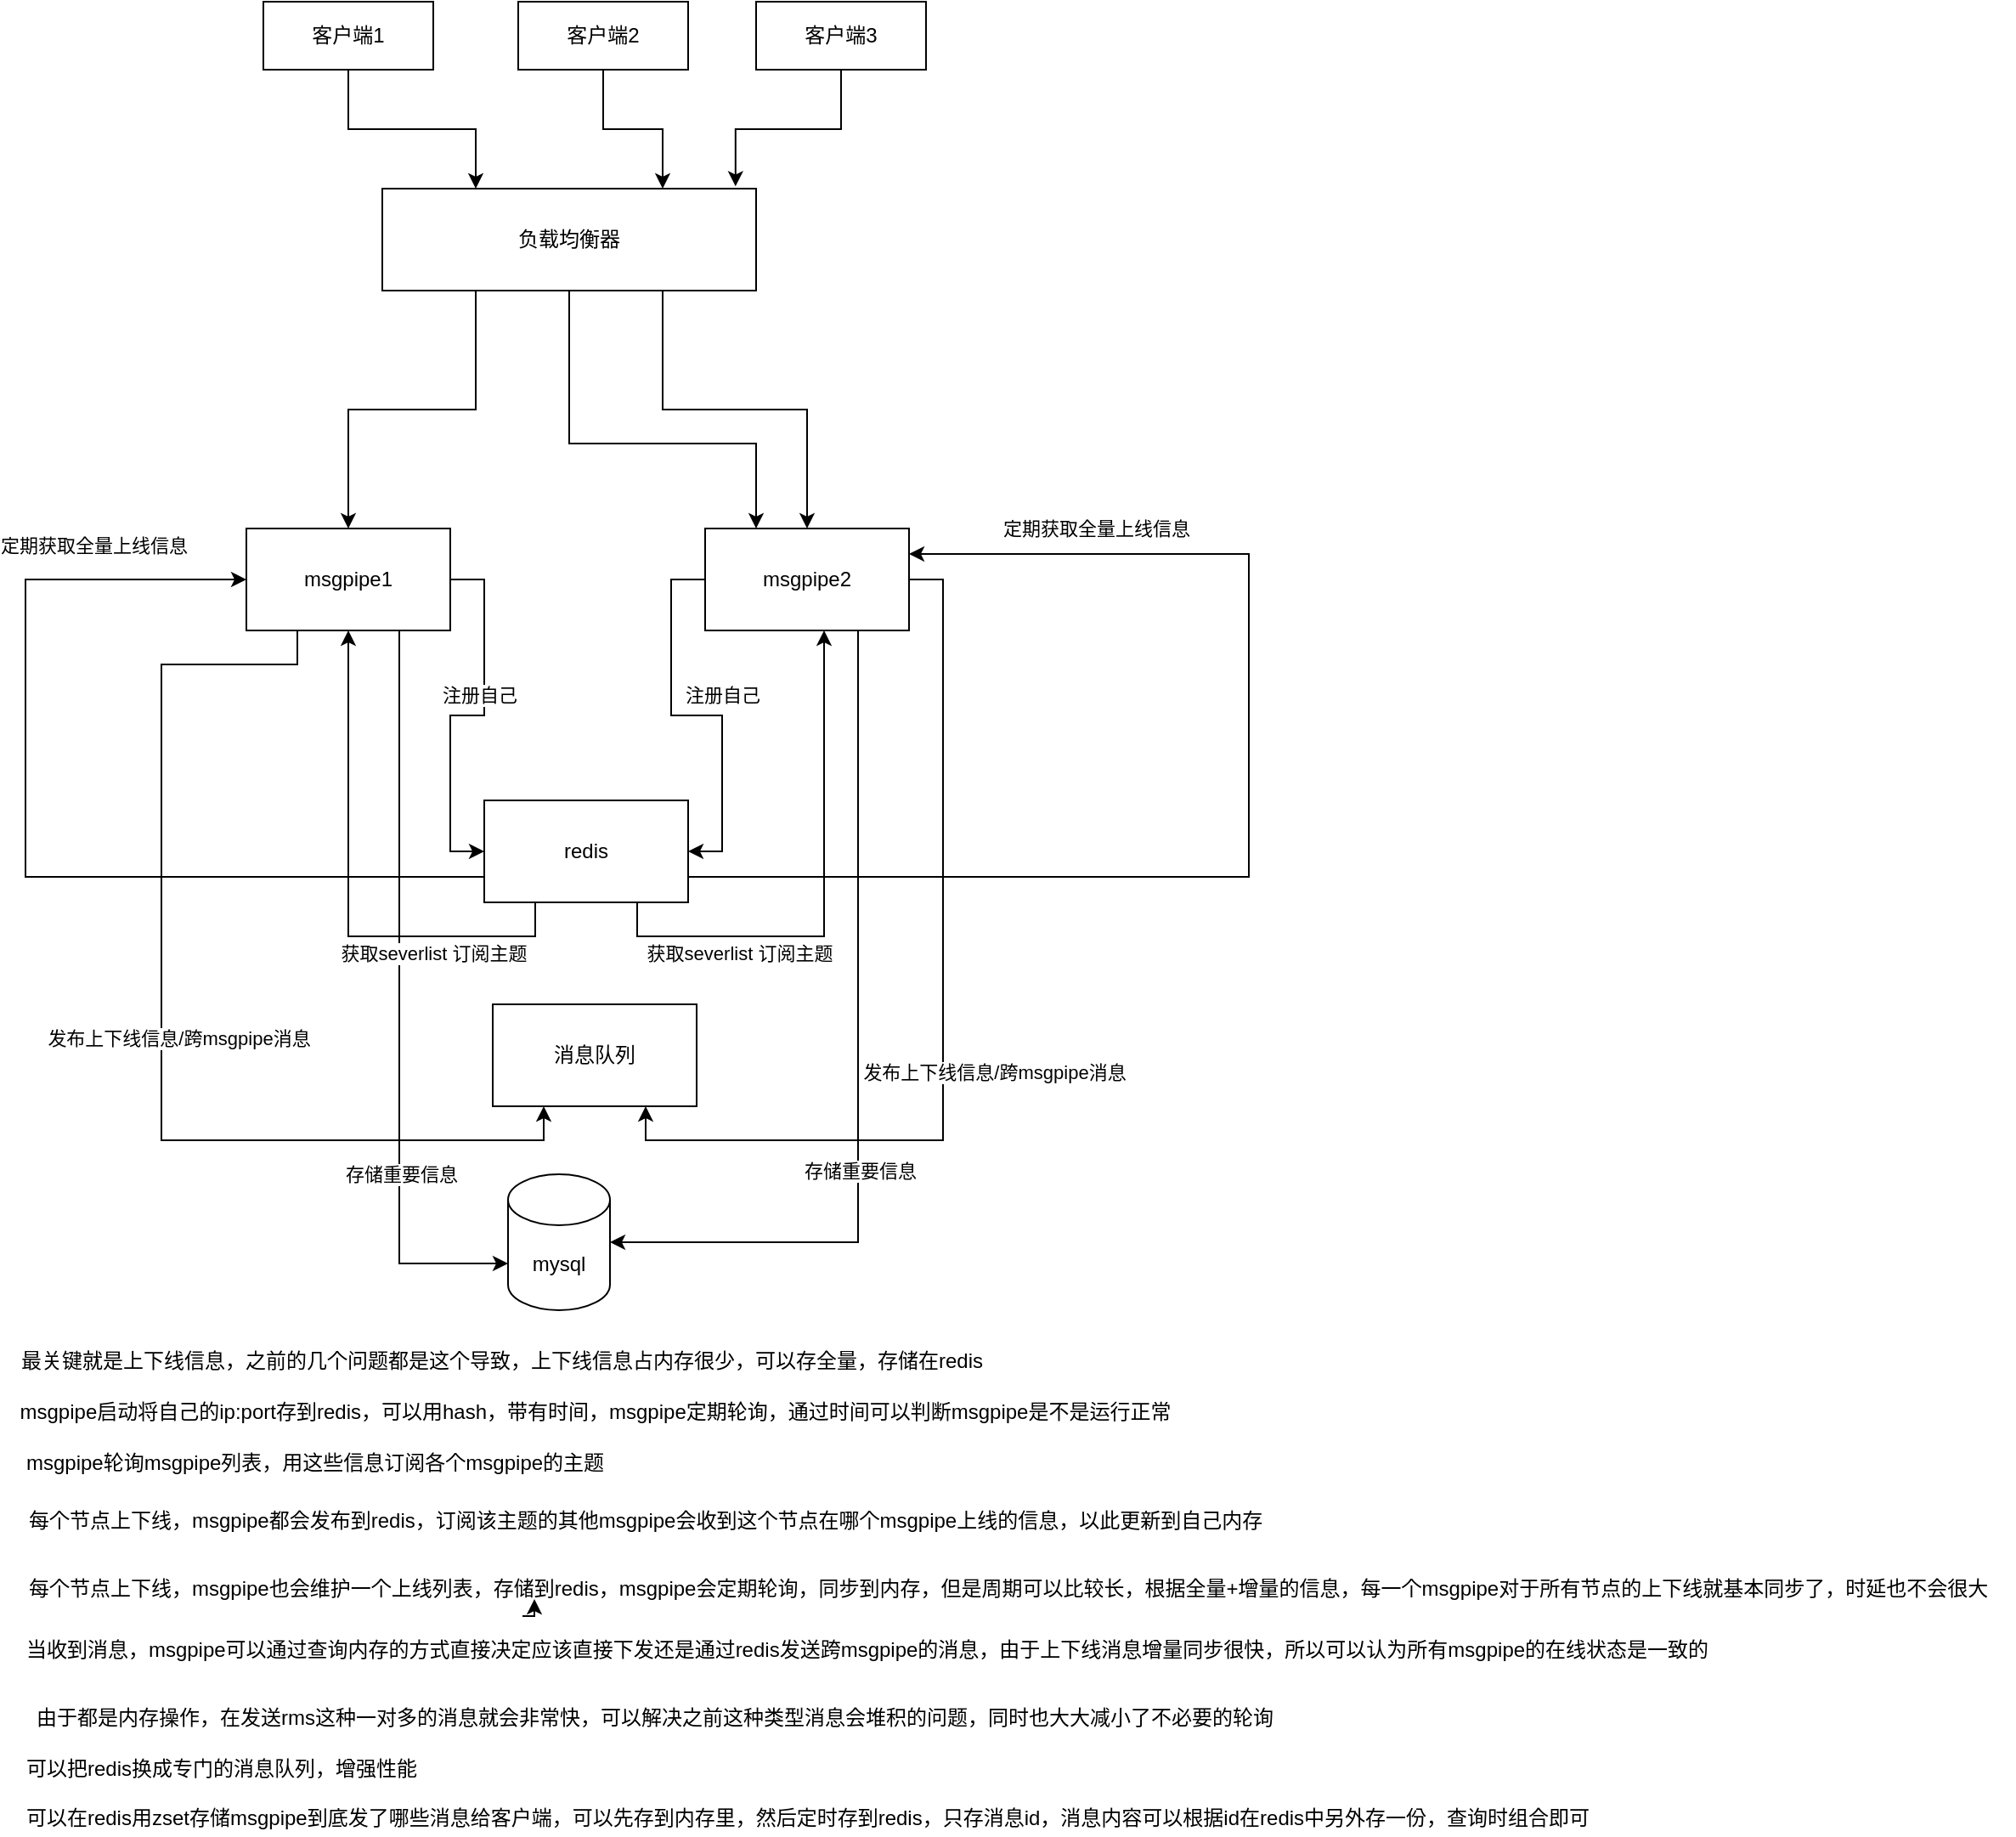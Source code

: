 <mxfile version="14.6.10" type="github">
  <diagram id="Dh_qDPzgqrRzBCMRFW5f" name="Page-1">
    <mxGraphModel dx="1422" dy="737" grid="1" gridSize="10" guides="1" tooltips="1" connect="1" arrows="1" fold="1" page="1" pageScale="1" pageWidth="827" pageHeight="1169" math="0" shadow="0">
      <root>
        <mxCell id="0" />
        <mxCell id="1" parent="0" />
        <mxCell id="6-K_7Z8hWviK-rHHWbJY-27" style="edgeStyle=orthogonalEdgeStyle;rounded=0;orthogonalLoop=1;jettySize=auto;html=1;exitX=0.25;exitY=1;exitDx=0;exitDy=0;entryX=0.5;entryY=0;entryDx=0;entryDy=0;" parent="1" source="6-K_7Z8hWviK-rHHWbJY-1" target="6-K_7Z8hWviK-rHHWbJY-2" edge="1">
          <mxGeometry relative="1" as="geometry" />
        </mxCell>
        <mxCell id="6-K_7Z8hWviK-rHHWbJY-28" style="edgeStyle=orthogonalEdgeStyle;rounded=0;orthogonalLoop=1;jettySize=auto;html=1;exitX=0.75;exitY=1;exitDx=0;exitDy=0;entryX=0.5;entryY=0;entryDx=0;entryDy=0;" parent="1" source="6-K_7Z8hWviK-rHHWbJY-1" target="6-K_7Z8hWviK-rHHWbJY-3" edge="1">
          <mxGeometry relative="1" as="geometry" />
        </mxCell>
        <mxCell id="6-K_7Z8hWviK-rHHWbJY-31" style="edgeStyle=orthogonalEdgeStyle;rounded=0;orthogonalLoop=1;jettySize=auto;html=1;entryX=0.25;entryY=0;entryDx=0;entryDy=0;" parent="1" source="6-K_7Z8hWviK-rHHWbJY-1" target="6-K_7Z8hWviK-rHHWbJY-3" edge="1">
          <mxGeometry relative="1" as="geometry">
            <mxPoint x="500" y="410" as="targetPoint" />
            <Array as="points">
              <mxPoint x="390" y="370" />
              <mxPoint x="500" y="370" />
            </Array>
          </mxGeometry>
        </mxCell>
        <mxCell id="6-K_7Z8hWviK-rHHWbJY-1" value="负载均衡器" style="rounded=0;whiteSpace=wrap;html=1;" parent="1" vertex="1">
          <mxGeometry x="280" y="220" width="220" height="60" as="geometry" />
        </mxCell>
        <mxCell id="6-K_7Z8hWviK-rHHWbJY-7" style="edgeStyle=orthogonalEdgeStyle;rounded=0;orthogonalLoop=1;jettySize=auto;html=1;entryX=0;entryY=0.5;entryDx=0;entryDy=0;" parent="1" source="6-K_7Z8hWviK-rHHWbJY-2" target="6-K_7Z8hWviK-rHHWbJY-6" edge="1">
          <mxGeometry relative="1" as="geometry" />
        </mxCell>
        <mxCell id="6-K_7Z8hWviK-rHHWbJY-8" value="注册自己" style="edgeLabel;html=1;align=center;verticalAlign=middle;resizable=0;points=[];" parent="6-K_7Z8hWviK-rHHWbJY-7" vertex="1" connectable="0">
          <mxGeometry x="-0.2" y="-3" relative="1" as="geometry">
            <mxPoint as="offset" />
          </mxGeometry>
        </mxCell>
        <mxCell id="6-K_7Z8hWviK-rHHWbJY-19" style="edgeStyle=orthogonalEdgeStyle;rounded=0;orthogonalLoop=1;jettySize=auto;html=1;exitX=0.25;exitY=1;exitDx=0;exitDy=0;entryX=0.25;entryY=1;entryDx=0;entryDy=0;" parent="1" source="6-K_7Z8hWviK-rHHWbJY-2" target="i4T0F8s3X3L2UOJmZFRl-1" edge="1">
          <mxGeometry relative="1" as="geometry">
            <Array as="points">
              <mxPoint x="230" y="500" />
              <mxPoint x="150" y="500" />
              <mxPoint x="150" y="780" />
              <mxPoint x="375" y="780" />
            </Array>
          </mxGeometry>
        </mxCell>
        <mxCell id="6-K_7Z8hWviK-rHHWbJY-20" value="发布上下线信息/跨msgpipe消息" style="edgeLabel;html=1;align=center;verticalAlign=middle;resizable=0;points=[];" parent="6-K_7Z8hWviK-rHHWbJY-19" vertex="1" connectable="0">
          <mxGeometry x="-0.259" y="-2" relative="1" as="geometry">
            <mxPoint x="12" y="88" as="offset" />
          </mxGeometry>
        </mxCell>
        <mxCell id="6-K_7Z8hWviK-rHHWbJY-39" style="edgeStyle=orthogonalEdgeStyle;rounded=0;orthogonalLoop=1;jettySize=auto;html=1;exitX=0.75;exitY=1;exitDx=0;exitDy=0;entryX=0;entryY=0;entryDx=0;entryDy=52.5;entryPerimeter=0;" parent="1" source="6-K_7Z8hWviK-rHHWbJY-2" target="6-K_7Z8hWviK-rHHWbJY-34" edge="1">
          <mxGeometry relative="1" as="geometry" />
        </mxCell>
        <mxCell id="6-K_7Z8hWviK-rHHWbJY-42" value="存储重要信息" style="edgeLabel;html=1;align=center;verticalAlign=middle;resizable=0;points=[];" parent="6-K_7Z8hWviK-rHHWbJY-39" vertex="1" connectable="0">
          <mxGeometry x="0.466" y="1" relative="1" as="geometry">
            <mxPoint as="offset" />
          </mxGeometry>
        </mxCell>
        <mxCell id="6-K_7Z8hWviK-rHHWbJY-2" value="msgpipe1" style="rounded=0;whiteSpace=wrap;html=1;" parent="1" vertex="1">
          <mxGeometry x="200" y="420" width="120" height="60" as="geometry" />
        </mxCell>
        <mxCell id="6-K_7Z8hWviK-rHHWbJY-9" style="edgeStyle=orthogonalEdgeStyle;rounded=0;orthogonalLoop=1;jettySize=auto;html=1;entryX=1;entryY=0.5;entryDx=0;entryDy=0;" parent="1" source="6-K_7Z8hWviK-rHHWbJY-3" target="6-K_7Z8hWviK-rHHWbJY-6" edge="1">
          <mxGeometry relative="1" as="geometry" />
        </mxCell>
        <mxCell id="6-K_7Z8hWviK-rHHWbJY-10" value="&lt;span style=&quot;color: rgba(0 , 0 , 0 , 0) ; font-family: monospace ; font-size: 0px ; background-color: rgb(248 , 249 , 250)&quot;&gt;%3CmxGraphModel%3E%3Croot%3E%3CmxCell%20id%3D%220%22%2F%3E%3CmxCell%20id%3D%221%22%20parent%3D%220%22%2F%3E%3CmxCell%20id%3D%222%22%20value%3D%22%E8%AE%BE%E7%BD%AE%E8%87%AA%E5%B7%B1%E5%88%B0hash%20serverlist%22%20style%3D%22edgeLabel%3Bhtml%3D1%3Balign%3Dcenter%3BverticalAlign%3Dmiddle%3Bresizable%3D0%3Bpoints%3D%5B%5D%3B%22%20vertex%3D%221%22%20connectable%3D%220%22%20parent%3D%221%22%3E%3CmxGeometry%20x%3D%22337%22%20y%3D%22518%22%20as%3D%22geometry%22%2F%3E%3C%2FmxCell%3E%3C%2Froot%3E%3C%2FmxGraphModel%3&lt;/span&gt;" style="edgeLabel;html=1;align=center;verticalAlign=middle;resizable=0;points=[];" parent="6-K_7Z8hWviK-rHHWbJY-9" vertex="1" connectable="0">
          <mxGeometry x="-0.252" y="2" relative="1" as="geometry">
            <mxPoint as="offset" />
          </mxGeometry>
        </mxCell>
        <mxCell id="6-K_7Z8hWviK-rHHWbJY-11" value="注册自己" style="edgeLabel;html=1;align=center;verticalAlign=middle;resizable=0;points=[];" parent="6-K_7Z8hWviK-rHHWbJY-9" vertex="1" connectable="0">
          <mxGeometry x="-0.235" y="1" relative="1" as="geometry">
            <mxPoint x="29" as="offset" />
          </mxGeometry>
        </mxCell>
        <mxCell id="6-K_7Z8hWviK-rHHWbJY-40" style="edgeStyle=orthogonalEdgeStyle;rounded=0;orthogonalLoop=1;jettySize=auto;html=1;exitX=0.75;exitY=1;exitDx=0;exitDy=0;entryX=1;entryY=0.5;entryDx=0;entryDy=0;entryPerimeter=0;" parent="1" source="6-K_7Z8hWviK-rHHWbJY-3" target="6-K_7Z8hWviK-rHHWbJY-34" edge="1">
          <mxGeometry relative="1" as="geometry" />
        </mxCell>
        <mxCell id="6-K_7Z8hWviK-rHHWbJY-41" value="存储重要信息" style="edgeLabel;html=1;align=center;verticalAlign=middle;resizable=0;points=[];" parent="6-K_7Z8hWviK-rHHWbJY-40" vertex="1" connectable="0">
          <mxGeometry x="0.257" y="1" relative="1" as="geometry">
            <mxPoint as="offset" />
          </mxGeometry>
        </mxCell>
        <mxCell id="6-K_7Z8hWviK-rHHWbJY-3" value="msgpipe2" style="rounded=0;whiteSpace=wrap;html=1;" parent="1" vertex="1">
          <mxGeometry x="470" y="420" width="120" height="60" as="geometry" />
        </mxCell>
        <mxCell id="6-K_7Z8hWviK-rHHWbJY-25" style="edgeStyle=orthogonalEdgeStyle;rounded=0;orthogonalLoop=1;jettySize=auto;html=1;exitX=0.5;exitY=1;exitDx=0;exitDy=0;entryX=0.25;entryY=0;entryDx=0;entryDy=0;" parent="1" source="6-K_7Z8hWviK-rHHWbJY-4" target="6-K_7Z8hWviK-rHHWbJY-1" edge="1">
          <mxGeometry relative="1" as="geometry" />
        </mxCell>
        <mxCell id="6-K_7Z8hWviK-rHHWbJY-4" value="客户端1" style="rounded=0;whiteSpace=wrap;html=1;" parent="1" vertex="1">
          <mxGeometry x="210" y="110" width="100" height="40" as="geometry" />
        </mxCell>
        <mxCell id="6-K_7Z8hWviK-rHHWbJY-26" style="edgeStyle=orthogonalEdgeStyle;rounded=0;orthogonalLoop=1;jettySize=auto;html=1;exitX=0.5;exitY=1;exitDx=0;exitDy=0;entryX=0.75;entryY=0;entryDx=0;entryDy=0;" parent="1" source="6-K_7Z8hWviK-rHHWbJY-5" target="6-K_7Z8hWviK-rHHWbJY-1" edge="1">
          <mxGeometry relative="1" as="geometry" />
        </mxCell>
        <mxCell id="6-K_7Z8hWviK-rHHWbJY-5" value="客户端2" style="rounded=0;whiteSpace=wrap;html=1;" parent="1" vertex="1">
          <mxGeometry x="360" y="110" width="100" height="40" as="geometry" />
        </mxCell>
        <mxCell id="6-K_7Z8hWviK-rHHWbJY-15" style="edgeStyle=orthogonalEdgeStyle;rounded=0;orthogonalLoop=1;jettySize=auto;html=1;exitX=0.25;exitY=1;exitDx=0;exitDy=0;entryX=0.5;entryY=1;entryDx=0;entryDy=0;" parent="1" source="6-K_7Z8hWviK-rHHWbJY-6" target="6-K_7Z8hWviK-rHHWbJY-2" edge="1">
          <mxGeometry relative="1" as="geometry">
            <Array as="points">
              <mxPoint x="370" y="660" />
              <mxPoint x="260" y="660" />
            </Array>
          </mxGeometry>
        </mxCell>
        <mxCell id="6-K_7Z8hWviK-rHHWbJY-16" value="获取severlist 订阅主题" style="edgeLabel;html=1;align=center;verticalAlign=middle;resizable=0;points=[];" parent="6-K_7Z8hWviK-rHHWbJY-15" vertex="1" connectable="0">
          <mxGeometry x="0.164" y="1" relative="1" as="geometry">
            <mxPoint x="51" y="60" as="offset" />
          </mxGeometry>
        </mxCell>
        <mxCell id="6-K_7Z8hWviK-rHHWbJY-32" style="edgeStyle=orthogonalEdgeStyle;rounded=0;orthogonalLoop=1;jettySize=auto;html=1;exitX=0;exitY=0.75;exitDx=0;exitDy=0;entryX=0;entryY=0.5;entryDx=0;entryDy=0;" parent="1" source="6-K_7Z8hWviK-rHHWbJY-6" target="6-K_7Z8hWviK-rHHWbJY-2" edge="1">
          <mxGeometry relative="1" as="geometry">
            <Array as="points">
              <mxPoint x="70" y="625" />
              <mxPoint x="70" y="450" />
            </Array>
          </mxGeometry>
        </mxCell>
        <mxCell id="6-K_7Z8hWviK-rHHWbJY-33" value="定期获取全量上线信息" style="edgeLabel;html=1;align=center;verticalAlign=middle;resizable=0;points=[];" parent="6-K_7Z8hWviK-rHHWbJY-32" vertex="1" connectable="0">
          <mxGeometry x="-0.481" relative="1" as="geometry">
            <mxPoint x="-81" y="-195" as="offset" />
          </mxGeometry>
        </mxCell>
        <mxCell id="6-K_7Z8hWviK-rHHWbJY-6" value="redis" style="rounded=0;whiteSpace=wrap;html=1;" parent="1" vertex="1">
          <mxGeometry x="340" y="580" width="120" height="60" as="geometry" />
        </mxCell>
        <mxCell id="6-K_7Z8hWviK-rHHWbJY-17" style="edgeStyle=orthogonalEdgeStyle;rounded=0;orthogonalLoop=1;jettySize=auto;html=1;entryX=0.5;entryY=1;entryDx=0;entryDy=0;exitX=0.75;exitY=1;exitDx=0;exitDy=0;" parent="1" source="6-K_7Z8hWviK-rHHWbJY-6" edge="1">
          <mxGeometry relative="1" as="geometry">
            <mxPoint x="420" y="650" as="sourcePoint" />
            <mxPoint x="540" y="480" as="targetPoint" />
            <Array as="points">
              <mxPoint x="430" y="660" />
              <mxPoint x="540" y="660" />
            </Array>
          </mxGeometry>
        </mxCell>
        <mxCell id="6-K_7Z8hWviK-rHHWbJY-18" value="获取severlist 订阅主题" style="edgeLabel;html=1;align=center;verticalAlign=middle;resizable=0;points=[];" parent="6-K_7Z8hWviK-rHHWbJY-17" vertex="1" connectable="0">
          <mxGeometry x="0.164" y="1" relative="1" as="geometry">
            <mxPoint x="-49" y="60" as="offset" />
          </mxGeometry>
        </mxCell>
        <mxCell id="6-K_7Z8hWviK-rHHWbJY-23" style="edgeStyle=orthogonalEdgeStyle;rounded=0;orthogonalLoop=1;jettySize=auto;html=1;exitX=1;exitY=0.5;exitDx=0;exitDy=0;entryX=0.75;entryY=1;entryDx=0;entryDy=0;" parent="1" source="6-K_7Z8hWviK-rHHWbJY-3" target="i4T0F8s3X3L2UOJmZFRl-1" edge="1">
          <mxGeometry relative="1" as="geometry">
            <mxPoint x="590" y="505" as="sourcePoint" />
            <mxPoint x="730" y="665" as="targetPoint" />
          </mxGeometry>
        </mxCell>
        <mxCell id="6-K_7Z8hWviK-rHHWbJY-24" value="发布上下线信息/跨msgpipe消息" style="edgeLabel;html=1;align=center;verticalAlign=middle;resizable=0;points=[];" parent="6-K_7Z8hWviK-rHHWbJY-23" vertex="1" connectable="0">
          <mxGeometry x="-0.259" y="-2" relative="1" as="geometry">
            <mxPoint x="32" y="108" as="offset" />
          </mxGeometry>
        </mxCell>
        <mxCell id="6-K_7Z8hWviK-rHHWbJY-30" style="edgeStyle=orthogonalEdgeStyle;rounded=0;orthogonalLoop=1;jettySize=auto;html=1;exitX=0.5;exitY=1;exitDx=0;exitDy=0;entryX=0.945;entryY=-0.022;entryDx=0;entryDy=0;entryPerimeter=0;" parent="1" source="6-K_7Z8hWviK-rHHWbJY-29" target="6-K_7Z8hWviK-rHHWbJY-1" edge="1">
          <mxGeometry relative="1" as="geometry" />
        </mxCell>
        <mxCell id="6-K_7Z8hWviK-rHHWbJY-29" value="客户端3" style="rounded=0;whiteSpace=wrap;html=1;" parent="1" vertex="1">
          <mxGeometry x="500" y="110" width="100" height="40" as="geometry" />
        </mxCell>
        <mxCell id="6-K_7Z8hWviK-rHHWbJY-34" value="mysql" style="shape=cylinder3;whiteSpace=wrap;html=1;boundedLbl=1;backgroundOutline=1;size=15;" parent="1" vertex="1">
          <mxGeometry x="354" y="800" width="60" height="80" as="geometry" />
        </mxCell>
        <mxCell id="6-K_7Z8hWviK-rHHWbJY-37" style="edgeStyle=orthogonalEdgeStyle;rounded=0;orthogonalLoop=1;jettySize=auto;html=1;entryX=1;entryY=0.25;entryDx=0;entryDy=0;exitX=1;exitY=0.75;exitDx=0;exitDy=0;" parent="1" source="6-K_7Z8hWviK-rHHWbJY-6" target="6-K_7Z8hWviK-rHHWbJY-3" edge="1">
          <mxGeometry relative="1" as="geometry">
            <mxPoint x="414" y="642" as="sourcePoint" />
            <mxPoint x="650" y="450" as="targetPoint" />
            <Array as="points">
              <mxPoint x="790" y="625" />
              <mxPoint x="790" y="435" />
            </Array>
          </mxGeometry>
        </mxCell>
        <mxCell id="6-K_7Z8hWviK-rHHWbJY-38" value="定期获取全量上线信息" style="edgeLabel;html=1;align=center;verticalAlign=middle;resizable=0;points=[];" parent="6-K_7Z8hWviK-rHHWbJY-37" vertex="1" connectable="0">
          <mxGeometry x="-0.481" relative="1" as="geometry">
            <mxPoint x="53" y="-205" as="offset" />
          </mxGeometry>
        </mxCell>
        <mxCell id="6-K_7Z8hWviK-rHHWbJY-43" value="最关键就是上下线信息，之前的几个问题都是这个导致，上下线信息占内存很少，可以存全量，存储在redis" style="text;html=1;align=center;verticalAlign=middle;resizable=0;points=[];autosize=1;strokeColor=none;" parent="1" vertex="1">
          <mxGeometry x="60" y="900" width="580" height="20" as="geometry" />
        </mxCell>
        <mxCell id="6-K_7Z8hWviK-rHHWbJY-44" value="msgpipe启动将自己的ip:port存到redis，可以用hash，带有时间，msgpipe定期轮询，通过时间可以判断msgpipe是不是运行正常" style="text;html=1;align=center;verticalAlign=middle;resizable=0;points=[];autosize=1;strokeColor=none;" parent="1" vertex="1">
          <mxGeometry x="60" y="930" width="690" height="20" as="geometry" />
        </mxCell>
        <mxCell id="6-K_7Z8hWviK-rHHWbJY-45" value="msgpipe轮询msgpipe列表，用这些信息订阅各个msgpipe的主题" style="text;html=1;align=center;verticalAlign=middle;resizable=0;points=[];autosize=1;strokeColor=none;" parent="1" vertex="1">
          <mxGeometry x="60" y="960" width="360" height="20" as="geometry" />
        </mxCell>
        <mxCell id="6-K_7Z8hWviK-rHHWbJY-46" value="&lt;div style=&quot;text-align: center&quot;&gt;&lt;span&gt;&lt;font face=&quot;helvetica&quot;&gt;每个节点上下线，msgpipe都会发布到redis，订阅该主题的其他msgpipe会收到这个节点在哪个msgpipe上线的信息，以此更新到自己内存&lt;/font&gt;&lt;/span&gt;&lt;/div&gt;" style="text;whiteSpace=wrap;html=1;" parent="1" vertex="1">
          <mxGeometry x="70" y="990" width="840" height="30" as="geometry" />
        </mxCell>
        <mxCell id="6-K_7Z8hWviK-rHHWbJY-48" value="&lt;div style=&quot;text-align: center&quot;&gt;&lt;span&gt;&lt;font face=&quot;helvetica&quot;&gt;每个节点上下线，msgpipe也会维护一个上线列表，存储到redis，msgpipe会定期轮询，同步到内存，但是周期可以比较长，根据全量+增量的信息，每一个msgpipe对于所有节点的上下线就基本同步了，时延也不会很大&lt;/font&gt;&lt;/span&gt;&lt;/div&gt;" style="text;whiteSpace=wrap;html=1;" parent="1" vertex="1">
          <mxGeometry x="70" y="1030" width="1170" height="30" as="geometry" />
        </mxCell>
        <mxCell id="6-K_7Z8hWviK-rHHWbJY-49" value="当收到消息，msgpipe可以通过查询内存的方式直接决定应该直接下发还是通过redis发送跨msgpipe的消息，由于上下线消息增量同步很快，所以可以认为所有msgpipe的在线状态是一致的" style="text;html=1;align=center;verticalAlign=middle;resizable=0;points=[];autosize=1;strokeColor=none;" parent="1" vertex="1">
          <mxGeometry x="60" y="1070" width="1010" height="20" as="geometry" />
        </mxCell>
        <mxCell id="6-K_7Z8hWviK-rHHWbJY-50" value="由于都是内存操作，在发送rms这种一对多的消息就会非常快，可以解决之前这种类型消息会堆积的问题，同时也大大减小了不必要的轮询" style="text;html=1;align=center;verticalAlign=middle;resizable=0;points=[];autosize=1;strokeColor=none;" parent="1" vertex="1">
          <mxGeometry x="70" y="1110" width="740" height="20" as="geometry" />
        </mxCell>
        <mxCell id="6-K_7Z8hWviK-rHHWbJY-51" value="可以把redis换成专门的消息队列，增强性能" style="text;html=1;align=center;verticalAlign=middle;resizable=0;points=[];autosize=1;strokeColor=none;" parent="1" vertex="1">
          <mxGeometry x="60" y="1140" width="250" height="20" as="geometry" />
        </mxCell>
        <mxCell id="6-K_7Z8hWviK-rHHWbJY-52" style="edgeStyle=orthogonalEdgeStyle;rounded=0;orthogonalLoop=1;jettySize=auto;html=1;exitX=0.25;exitY=1;exitDx=0;exitDy=0;entryX=0.256;entryY=0.667;entryDx=0;entryDy=0;entryPerimeter=0;" parent="1" source="6-K_7Z8hWviK-rHHWbJY-48" target="6-K_7Z8hWviK-rHHWbJY-48" edge="1">
          <mxGeometry relative="1" as="geometry" />
        </mxCell>
        <mxCell id="6-K_7Z8hWviK-rHHWbJY-53" value="可以在redis用zset存储msgpipe到底发了哪些消息给客户端，可以先存到内存里，然后定时存到redis，只存消息id，消息内容可以根据id在redis中另外存一份，查询时组合即可" style="text;html=1;align=center;verticalAlign=middle;resizable=0;points=[];autosize=1;strokeColor=none;" parent="1" vertex="1">
          <mxGeometry x="60" y="1169" width="940" height="20" as="geometry" />
        </mxCell>
        <mxCell id="i4T0F8s3X3L2UOJmZFRl-1" value="消息队列" style="rounded=0;whiteSpace=wrap;html=1;" vertex="1" parent="1">
          <mxGeometry x="345" y="700" width="120" height="60" as="geometry" />
        </mxCell>
      </root>
    </mxGraphModel>
  </diagram>
</mxfile>
